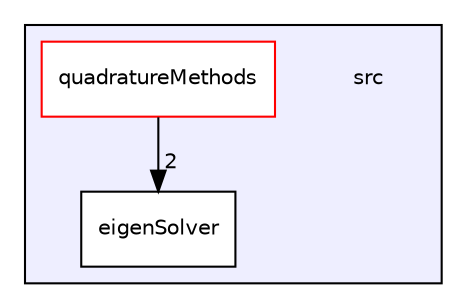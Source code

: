 digraph "/home/alberto/OpenFOAM-dev/albertop-dev/applications/development/OpenQBMM-dev/OpenQBMM-dev/src" {
  bgcolor=transparent;
  compound=true
  node [ fontsize="10", fontname="Helvetica"];
  edge [ labelfontsize="10", labelfontname="Helvetica"];
  subgraph clusterdir_b42758c7c85f0ab0b3beab32038064f1 {
    graph [ bgcolor="#eeeeff", pencolor="black", label="" URL="dir_b42758c7c85f0ab0b3beab32038064f1.html"];
    dir_b42758c7c85f0ab0b3beab32038064f1 [shape=plaintext label="src"];
    dir_1140c78c6728b5733e418ec45eaef0bd [shape=box label="eigenSolver" color="black" fillcolor="white" style="filled" URL="dir_1140c78c6728b5733e418ec45eaef0bd.html"];
    dir_e5e55741046256e9bd55bcdd3654ccb9 [shape=box label="quadratureMethods" color="red" fillcolor="white" style="filled" URL="dir_e5e55741046256e9bd55bcdd3654ccb9.html"];
  }
  dir_e5e55741046256e9bd55bcdd3654ccb9->dir_1140c78c6728b5733e418ec45eaef0bd [headlabel="2", labeldistance=1.5 headhref="dir_000002_000001.html"];
}
